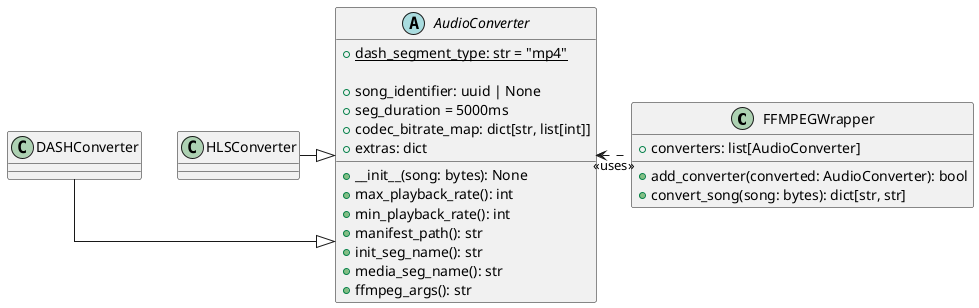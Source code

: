 @startuml BackendAudio

skinparam linetype ortho

class FFMPEGWrapper{
    + converters: list[AudioConverter]

    + add_converter(converted: AudioConverter): bool
    ' returns manifest paths - {manifest_format: path}
    + convert_song(song: bytes): dict[str, str]
}
FFMPEGWrapper -up[dashed]> AudioConverter: <<uses>>

abstract class AudioConverter{
    + {static} dash_segment_type: str = "mp4"

    + song_identifier: uuid | None
    + seg_duration = 5000ms
    + codec_bitrate_map: dict[str, list[int]]
    + extras: dict
    ' generate uuid inside(used for song later on),
    ' take global var for base path --> create paths

    + __init__(song: bytes): None
    + max_playback_rate(): int
    + min_playback_rate(): int
    + manifest_path(): str
    + init_seg_name(): str
    + media_seg_name(): str
    + ffmpeg_args(): str
}
class DASHConverter
class HLSConverter
DASHConverter -|> AudioConverter
HLSConverter -|> AudioConverter

'layout
@enduml